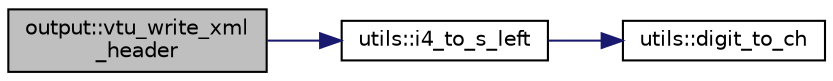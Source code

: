 digraph "output::vtu_write_xml_header"
{
 // LATEX_PDF_SIZE
  edge [fontname="Helvetica",fontsize="10",labelfontname="Helvetica",labelfontsize="10"];
  node [fontname="Helvetica",fontsize="10",shape=record];
  rankdir="LR";
  Node1 [label="output::vtu_write_xml\l_header",height=0.2,width=0.4,color="black", fillcolor="grey75", style="filled", fontcolor="black",tooltip=" "];
  Node1 -> Node2 [color="midnightblue",fontsize="10",style="solid"];
  Node2 [label="utils::i4_to_s_left",height=0.2,width=0.4,color="black", fillcolor="white", style="filled",URL="$namespaceutils.html#a380db670d15265d5b5a6a003a3df926a",tooltip=" "];
  Node2 -> Node3 [color="midnightblue",fontsize="10",style="solid"];
  Node3 [label="utils::digit_to_ch",height=0.2,width=0.4,color="black", fillcolor="white", style="filled",URL="$namespaceutils.html#aa6b436f89f63f908b3a17a7339c9bfbf",tooltip=" "];
}
